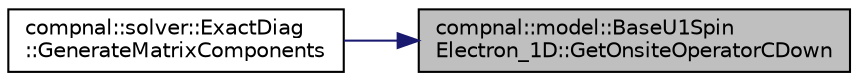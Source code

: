digraph "compnal::model::BaseU1SpinElectron_1D::GetOnsiteOperatorCDown"
{
 // INTERACTIVE_SVG=YES
 // LATEX_PDF_SIZE
  edge [fontname="Helvetica",fontsize="10",labelfontname="Helvetica",labelfontsize="10"];
  node [fontname="Helvetica",fontsize="10",shape=record];
  rankdir="RL";
  Node1 [label="compnal::model::BaseU1Spin\lElectron_1D::GetOnsiteOperatorCDown",height=0.2,width=0.4,color="black", fillcolor="grey75", style="filled", fontcolor="black",tooltip="Get the annihilation operator for the electrons with the down spin ."];
  Node1 -> Node2 [dir="back",color="midnightblue",fontsize="10",style="solid",fontname="Helvetica"];
  Node2 [label="compnal::solver::ExactDiag\l::GenerateMatrixComponents",height=0.2,width=0.4,color="black", fillcolor="white", style="filled",URL="$de/d7d/classcompnal_1_1solver_1_1_exact_diag.html#af1da3592e5e6c2d00903c2f411987233",tooltip=" "];
}

